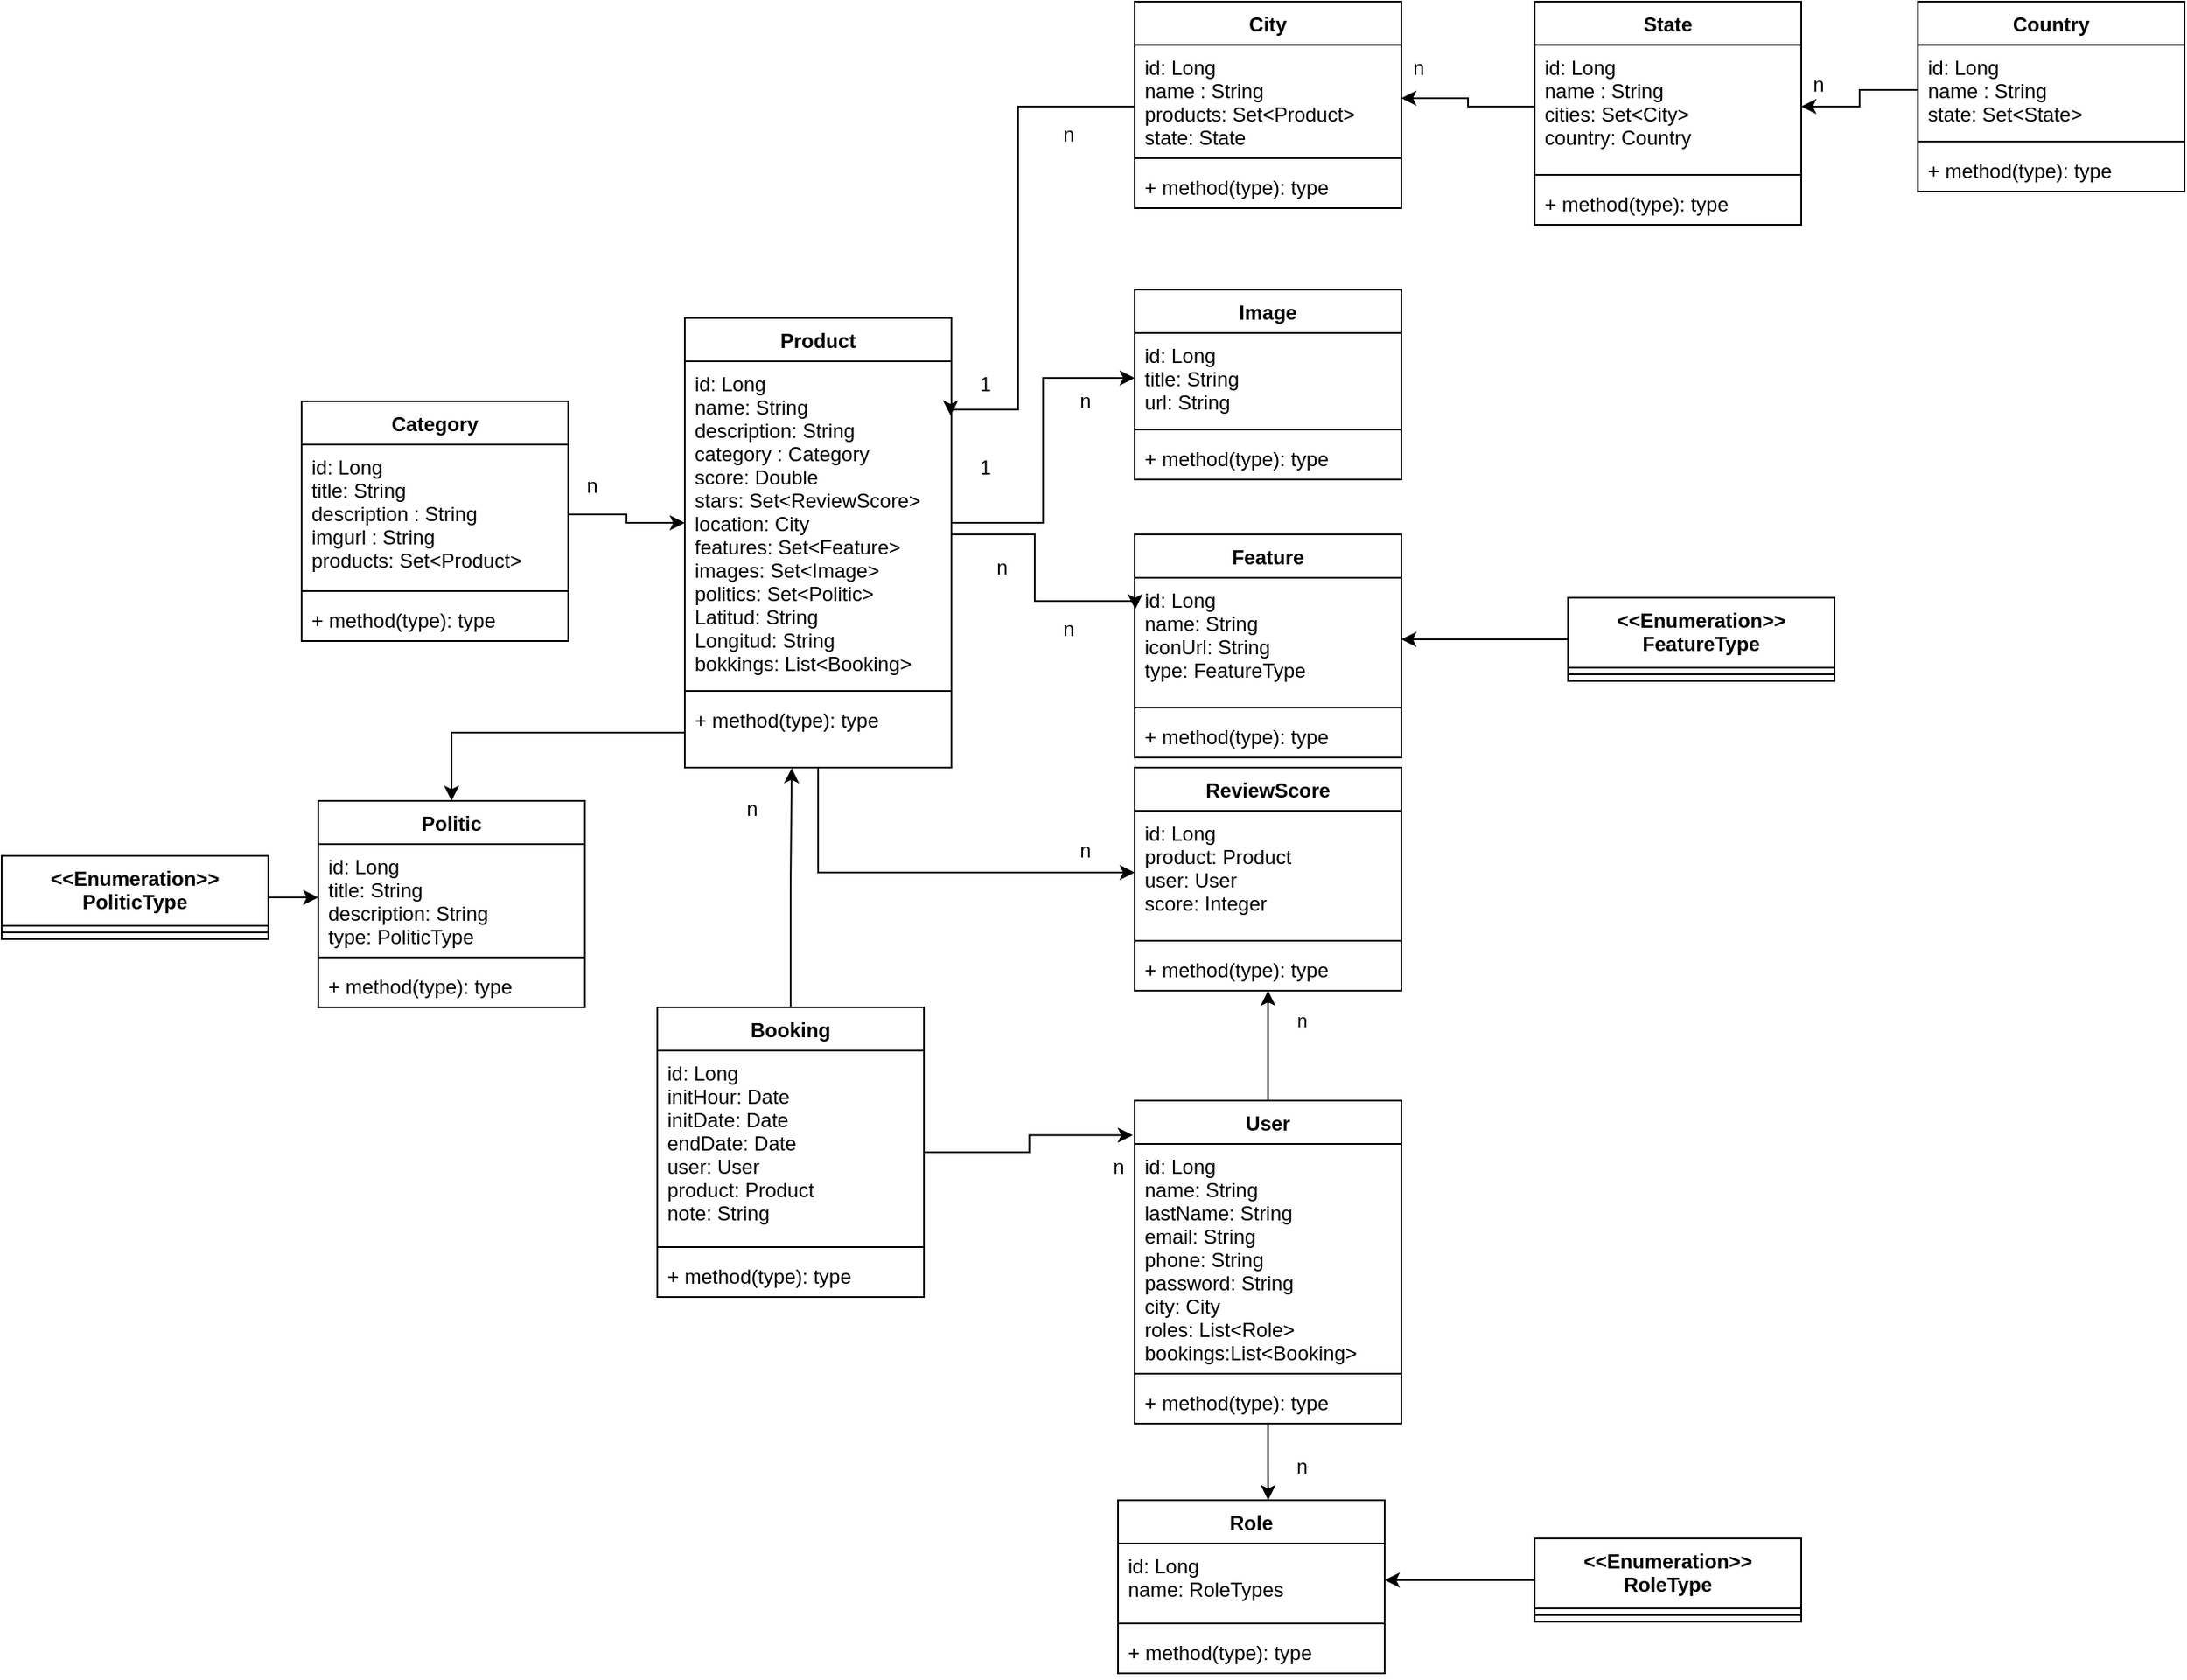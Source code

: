 <mxfile version="20.0.0" type="device"><diagram id="Eh7oTWMGwmw_50pu7CQU" name="Page-1"><mxGraphModel dx="2253" dy="853" grid="1" gridSize="10" guides="1" tooltips="1" connect="1" arrows="1" fold="1" page="1" pageScale="1" pageWidth="827" pageHeight="1169" math="0" shadow="0"><root><mxCell id="0"/><mxCell id="1" parent="0"/><mxCell id="SHOzS-JpF57CrC5VEd05-1" value="Category" style="swimlane;fontStyle=1;align=center;verticalAlign=top;childLayout=stackLayout;horizontal=1;startSize=26;horizontalStack=0;resizeParent=1;resizeParentMax=0;resizeLast=0;collapsible=1;marginBottom=0;" parent="1" vertex="1"><mxGeometry x="40" y="330" width="160" height="144" as="geometry"/></mxCell><mxCell id="SHOzS-JpF57CrC5VEd05-2" value="id: Long&#10;title: String&#10;description : String&#10;imgurl : String&#10;products: Set&lt;Product&gt;" style="text;strokeColor=none;fillColor=none;align=left;verticalAlign=top;spacingLeft=4;spacingRight=4;overflow=hidden;rotatable=0;points=[[0,0.5],[1,0.5]];portConstraint=eastwest;" parent="SHOzS-JpF57CrC5VEd05-1" vertex="1"><mxGeometry y="26" width="160" height="84" as="geometry"/></mxCell><mxCell id="SHOzS-JpF57CrC5VEd05-3" value="" style="line;strokeWidth=1;fillColor=none;align=left;verticalAlign=middle;spacingTop=-1;spacingLeft=3;spacingRight=3;rotatable=0;labelPosition=right;points=[];portConstraint=eastwest;" parent="SHOzS-JpF57CrC5VEd05-1" vertex="1"><mxGeometry y="110" width="160" height="8" as="geometry"/></mxCell><mxCell id="SHOzS-JpF57CrC5VEd05-4" value="+ method(type): type" style="text;strokeColor=none;fillColor=none;align=left;verticalAlign=top;spacingLeft=4;spacingRight=4;overflow=hidden;rotatable=0;points=[[0,0.5],[1,0.5]];portConstraint=eastwest;" parent="SHOzS-JpF57CrC5VEd05-1" vertex="1"><mxGeometry y="118" width="160" height="26" as="geometry"/></mxCell><mxCell id="SHOzS-JpF57CrC5VEd05-39" style="edgeStyle=orthogonalEdgeStyle;rounded=0;orthogonalLoop=1;jettySize=auto;html=1;entryX=0;entryY=0.5;entryDx=0;entryDy=0;" parent="1" source="SHOzS-JpF57CrC5VEd05-5" target="SHOzS-JpF57CrC5VEd05-35" edge="1"><mxGeometry relative="1" as="geometry"/></mxCell><mxCell id="SHOzS-JpF57CrC5VEd05-5" value="Product" style="swimlane;fontStyle=1;align=center;verticalAlign=top;childLayout=stackLayout;horizontal=1;startSize=26;horizontalStack=0;resizeParent=1;resizeParentMax=0;resizeLast=0;collapsible=1;marginBottom=0;" parent="1" vertex="1"><mxGeometry x="270" y="280" width="160" height="270" as="geometry"/></mxCell><mxCell id="SHOzS-JpF57CrC5VEd05-6" value="id: Long&#10;name: String&#10;description: String&#10;category : Category&#10;score: Double&#10;stars: Set&lt;ReviewScore&gt;&#10;location: City&#10;features: Set&lt;Feature&gt;&#10;images: Set&lt;Image&gt;&#10;politics: Set&lt;Politic&gt;&#10;Latitud: String&#10;Longitud: String&#10;bokkings: List&lt;Booking&gt;" style="text;strokeColor=none;fillColor=none;align=left;verticalAlign=top;spacingLeft=4;spacingRight=4;overflow=hidden;rotatable=0;points=[[0,0.5],[1,0.5]];portConstraint=eastwest;labelBackgroundColor=none;" parent="SHOzS-JpF57CrC5VEd05-5" vertex="1"><mxGeometry y="26" width="160" height="194" as="geometry"/></mxCell><mxCell id="SHOzS-JpF57CrC5VEd05-7" value="" style="line;strokeWidth=1;fillColor=none;align=left;verticalAlign=middle;spacingTop=-1;spacingLeft=3;spacingRight=3;rotatable=0;labelPosition=right;points=[];portConstraint=eastwest;" parent="SHOzS-JpF57CrC5VEd05-5" vertex="1"><mxGeometry y="220" width="160" height="8" as="geometry"/></mxCell><mxCell id="SHOzS-JpF57CrC5VEd05-8" value="+ method(type): type" style="text;strokeColor=none;fillColor=none;align=left;verticalAlign=top;spacingLeft=4;spacingRight=4;overflow=hidden;rotatable=0;points=[[0,0.5],[1,0.5]];portConstraint=eastwest;" parent="SHOzS-JpF57CrC5VEd05-5" vertex="1"><mxGeometry y="228" width="160" height="42" as="geometry"/></mxCell><mxCell id="SHOzS-JpF57CrC5VEd05-9" value="Feature" style="swimlane;fontStyle=1;align=center;verticalAlign=top;childLayout=stackLayout;horizontal=1;startSize=26;horizontalStack=0;resizeParent=1;resizeParentMax=0;resizeLast=0;collapsible=1;marginBottom=0;" parent="1" vertex="1"><mxGeometry x="540" y="410" width="160" height="134" as="geometry"/></mxCell><mxCell id="SHOzS-JpF57CrC5VEd05-10" value="id: Long&#10;name: String&#10;iconUrl: String&#10;type: FeatureType" style="text;strokeColor=none;fillColor=none;align=left;verticalAlign=top;spacingLeft=4;spacingRight=4;overflow=hidden;rotatable=0;points=[[0,0.5],[1,0.5]];portConstraint=eastwest;" parent="SHOzS-JpF57CrC5VEd05-9" vertex="1"><mxGeometry y="26" width="160" height="74" as="geometry"/></mxCell><mxCell id="SHOzS-JpF57CrC5VEd05-11" value="" style="line;strokeWidth=1;fillColor=none;align=left;verticalAlign=middle;spacingTop=-1;spacingLeft=3;spacingRight=3;rotatable=0;labelPosition=right;points=[];portConstraint=eastwest;" parent="SHOzS-JpF57CrC5VEd05-9" vertex="1"><mxGeometry y="100" width="160" height="8" as="geometry"/></mxCell><mxCell id="SHOzS-JpF57CrC5VEd05-12" value="+ method(type): type" style="text;strokeColor=none;fillColor=none;align=left;verticalAlign=top;spacingLeft=4;spacingRight=4;overflow=hidden;rotatable=0;points=[[0,0.5],[1,0.5]];portConstraint=eastwest;" parent="SHOzS-JpF57CrC5VEd05-9" vertex="1"><mxGeometry y="108" width="160" height="26" as="geometry"/></mxCell><mxCell id="SHOzS-JpF57CrC5VEd05-13" value="City" style="swimlane;fontStyle=1;align=center;verticalAlign=top;childLayout=stackLayout;horizontal=1;startSize=26;horizontalStack=0;resizeParent=1;resizeParentMax=0;resizeLast=0;collapsible=1;marginBottom=0;" parent="1" vertex="1"><mxGeometry x="540" y="90" width="160" height="124" as="geometry"/></mxCell><mxCell id="SHOzS-JpF57CrC5VEd05-14" value="id: Long&#10;name : String&#10;products: Set&lt;Product&gt;&#10;state: State" style="text;strokeColor=none;fillColor=none;align=left;verticalAlign=top;spacingLeft=4;spacingRight=4;overflow=hidden;rotatable=0;points=[[0,0.5],[1,0.5]];portConstraint=eastwest;" parent="SHOzS-JpF57CrC5VEd05-13" vertex="1"><mxGeometry y="26" width="160" height="64" as="geometry"/></mxCell><mxCell id="SHOzS-JpF57CrC5VEd05-15" value="" style="line;strokeWidth=1;fillColor=none;align=left;verticalAlign=middle;spacingTop=-1;spacingLeft=3;spacingRight=3;rotatable=0;labelPosition=right;points=[];portConstraint=eastwest;" parent="SHOzS-JpF57CrC5VEd05-13" vertex="1"><mxGeometry y="90" width="160" height="8" as="geometry"/></mxCell><mxCell id="SHOzS-JpF57CrC5VEd05-16" value="+ method(type): type" style="text;strokeColor=none;fillColor=none;align=left;verticalAlign=top;spacingLeft=4;spacingRight=4;overflow=hidden;rotatable=0;points=[[0,0.5],[1,0.5]];portConstraint=eastwest;" parent="SHOzS-JpF57CrC5VEd05-13" vertex="1"><mxGeometry y="98" width="160" height="26" as="geometry"/></mxCell><mxCell id="SHOzS-JpF57CrC5VEd05-17" value="Image" style="swimlane;fontStyle=1;align=center;verticalAlign=top;childLayout=stackLayout;horizontal=1;startSize=26;horizontalStack=0;resizeParent=1;resizeParentMax=0;resizeLast=0;collapsible=1;marginBottom=0;" parent="1" vertex="1"><mxGeometry x="540" y="263" width="160" height="114" as="geometry"/></mxCell><mxCell id="SHOzS-JpF57CrC5VEd05-18" value="id: Long&#10;title: String&#10;url: String" style="text;strokeColor=none;fillColor=none;align=left;verticalAlign=top;spacingLeft=4;spacingRight=4;overflow=hidden;rotatable=0;points=[[0,0.5],[1,0.5]];portConstraint=eastwest;" parent="SHOzS-JpF57CrC5VEd05-17" vertex="1"><mxGeometry y="26" width="160" height="54" as="geometry"/></mxCell><mxCell id="SHOzS-JpF57CrC5VEd05-19" value="" style="line;strokeWidth=1;fillColor=none;align=left;verticalAlign=middle;spacingTop=-1;spacingLeft=3;spacingRight=3;rotatable=0;labelPosition=right;points=[];portConstraint=eastwest;" parent="SHOzS-JpF57CrC5VEd05-17" vertex="1"><mxGeometry y="80" width="160" height="8" as="geometry"/></mxCell><mxCell id="SHOzS-JpF57CrC5VEd05-20" value="+ method(type): type" style="text;strokeColor=none;fillColor=none;align=left;verticalAlign=top;spacingLeft=4;spacingRight=4;overflow=hidden;rotatable=0;points=[[0,0.5],[1,0.5]];portConstraint=eastwest;" parent="SHOzS-JpF57CrC5VEd05-17" vertex="1"><mxGeometry y="88" width="160" height="26" as="geometry"/></mxCell><mxCell id="SHOzS-JpF57CrC5VEd05-23" style="edgeStyle=orthogonalEdgeStyle;rounded=0;orthogonalLoop=1;jettySize=auto;html=1;exitX=1;exitY=0.5;exitDx=0;exitDy=0;" parent="1" source="SHOzS-JpF57CrC5VEd05-6" target="SHOzS-JpF57CrC5VEd05-18" edge="1"><mxGeometry relative="1" as="geometry"/></mxCell><mxCell id="SHOzS-JpF57CrC5VEd05-24" style="edgeStyle=orthogonalEdgeStyle;rounded=0;orthogonalLoop=1;jettySize=auto;html=1;exitX=1;exitY=0.5;exitDx=0;exitDy=0;entryX=0.002;entryY=0.256;entryDx=0;entryDy=0;entryPerimeter=0;" parent="1" source="SHOzS-JpF57CrC5VEd05-6" target="SHOzS-JpF57CrC5VEd05-10" edge="1"><mxGeometry relative="1" as="geometry"><Array as="points"><mxPoint x="430" y="410"/><mxPoint x="480" y="410"/><mxPoint x="480" y="450"/></Array></mxGeometry></mxCell><mxCell id="SHOzS-JpF57CrC5VEd05-25" value="n" style="text;html=1;align=center;verticalAlign=middle;resizable=0;points=[];autosize=1;strokeColor=none;fillColor=none;" parent="1" vertex="1"><mxGeometry x="450" y="420" width="20" height="20" as="geometry"/></mxCell><mxCell id="SHOzS-JpF57CrC5VEd05-26" value="n" style="text;html=1;align=center;verticalAlign=middle;resizable=0;points=[];autosize=1;strokeColor=none;fillColor=none;" parent="1" vertex="1"><mxGeometry x="490" y="457" width="20" height="20" as="geometry"/></mxCell><mxCell id="SHOzS-JpF57CrC5VEd05-27" value="n" style="text;html=1;align=center;verticalAlign=middle;resizable=0;points=[];autosize=1;strokeColor=none;fillColor=none;" parent="1" vertex="1"><mxGeometry x="500" y="320" width="20" height="20" as="geometry"/></mxCell><mxCell id="SHOzS-JpF57CrC5VEd05-28" value="1" style="text;html=1;align=center;verticalAlign=middle;resizable=0;points=[];autosize=1;strokeColor=none;fillColor=none;" parent="1" vertex="1"><mxGeometry x="440" y="360" width="20" height="20" as="geometry"/></mxCell><mxCell id="SHOzS-JpF57CrC5VEd05-29" value="n" style="text;html=1;align=center;verticalAlign=middle;resizable=0;points=[];autosize=1;strokeColor=none;fillColor=none;" parent="1" vertex="1"><mxGeometry x="490" y="160" width="20" height="20" as="geometry"/></mxCell><mxCell id="SHOzS-JpF57CrC5VEd05-30" value="1" style="text;html=1;align=center;verticalAlign=middle;resizable=0;points=[];autosize=1;strokeColor=none;fillColor=none;" parent="1" vertex="1"><mxGeometry x="440" y="310" width="20" height="20" as="geometry"/></mxCell><mxCell id="SHOzS-JpF57CrC5VEd05-31" style="edgeStyle=orthogonalEdgeStyle;rounded=0;orthogonalLoop=1;jettySize=auto;html=1;exitX=0;exitY=0.5;exitDx=0;exitDy=0;entryX=0.997;entryY=0.168;entryDx=0;entryDy=0;entryPerimeter=0;" parent="1" source="SHOzS-JpF57CrC5VEd05-14" target="SHOzS-JpF57CrC5VEd05-6" edge="1"><mxGeometry relative="1" as="geometry"><Array as="points"><mxPoint x="470" y="153"/><mxPoint x="470" y="335"/></Array></mxGeometry></mxCell><mxCell id="SHOzS-JpF57CrC5VEd05-32" style="edgeStyle=orthogonalEdgeStyle;rounded=0;orthogonalLoop=1;jettySize=auto;html=1;exitX=1;exitY=0.5;exitDx=0;exitDy=0;entryX=0;entryY=0.5;entryDx=0;entryDy=0;" parent="1" source="SHOzS-JpF57CrC5VEd05-2" target="SHOzS-JpF57CrC5VEd05-6" edge="1"><mxGeometry relative="1" as="geometry"/></mxCell><mxCell id="SHOzS-JpF57CrC5VEd05-33" value="n" style="text;html=1;align=center;verticalAlign=middle;resizable=0;points=[];autosize=1;strokeColor=none;fillColor=none;" parent="1" vertex="1"><mxGeometry x="204" y="371" width="20" height="20" as="geometry"/></mxCell><mxCell id="SHOzS-JpF57CrC5VEd05-34" value="ReviewScore" style="swimlane;fontStyle=1;align=center;verticalAlign=top;childLayout=stackLayout;horizontal=1;startSize=26;horizontalStack=0;resizeParent=1;resizeParentMax=0;resizeLast=0;collapsible=1;marginBottom=0;" parent="1" vertex="1"><mxGeometry x="540" y="550" width="160" height="134" as="geometry"/></mxCell><mxCell id="SHOzS-JpF57CrC5VEd05-35" value="id: Long&#10;product: Product&#10;user: User&#10;score: Integer" style="text;strokeColor=none;fillColor=none;align=left;verticalAlign=top;spacingLeft=4;spacingRight=4;overflow=hidden;rotatable=0;points=[[0,0.5],[1,0.5]];portConstraint=eastwest;" parent="SHOzS-JpF57CrC5VEd05-34" vertex="1"><mxGeometry y="26" width="160" height="74" as="geometry"/></mxCell><mxCell id="SHOzS-JpF57CrC5VEd05-36" value="" style="line;strokeWidth=1;fillColor=none;align=left;verticalAlign=middle;spacingTop=-1;spacingLeft=3;spacingRight=3;rotatable=0;labelPosition=right;points=[];portConstraint=eastwest;" parent="SHOzS-JpF57CrC5VEd05-34" vertex="1"><mxGeometry y="100" width="160" height="8" as="geometry"/></mxCell><mxCell id="SHOzS-JpF57CrC5VEd05-37" value="+ method(type): type" style="text;strokeColor=none;fillColor=none;align=left;verticalAlign=top;spacingLeft=4;spacingRight=4;overflow=hidden;rotatable=0;points=[[0,0.5],[1,0.5]];portConstraint=eastwest;" parent="SHOzS-JpF57CrC5VEd05-34" vertex="1"><mxGeometry y="108" width="160" height="26" as="geometry"/></mxCell><mxCell id="SHOzS-JpF57CrC5VEd05-40" value="n" style="text;html=1;align=center;verticalAlign=middle;resizable=0;points=[];autosize=1;strokeColor=none;fillColor=none;" parent="1" vertex="1"><mxGeometry x="500" y="590" width="20" height="20" as="geometry"/></mxCell><mxCell id="SHOzS-JpF57CrC5VEd05-41" value="Politic" style="swimlane;fontStyle=1;align=center;verticalAlign=top;childLayout=stackLayout;horizontal=1;startSize=26;horizontalStack=0;resizeParent=1;resizeParentMax=0;resizeLast=0;collapsible=1;marginBottom=0;" parent="1" vertex="1"><mxGeometry x="50" y="570" width="160" height="124" as="geometry"/></mxCell><mxCell id="SHOzS-JpF57CrC5VEd05-42" value="id: Long&#10;title: String&#10;description: String&#10;type: PoliticType" style="text;strokeColor=none;fillColor=none;align=left;verticalAlign=top;spacingLeft=4;spacingRight=4;overflow=hidden;rotatable=0;points=[[0,0.5],[1,0.5]];portConstraint=eastwest;" parent="SHOzS-JpF57CrC5VEd05-41" vertex="1"><mxGeometry y="26" width="160" height="64" as="geometry"/></mxCell><mxCell id="SHOzS-JpF57CrC5VEd05-43" value="" style="line;strokeWidth=1;fillColor=none;align=left;verticalAlign=middle;spacingTop=-1;spacingLeft=3;spacingRight=3;rotatable=0;labelPosition=right;points=[];portConstraint=eastwest;" parent="SHOzS-JpF57CrC5VEd05-41" vertex="1"><mxGeometry y="90" width="160" height="8" as="geometry"/></mxCell><mxCell id="SHOzS-JpF57CrC5VEd05-44" value="+ method(type): type" style="text;strokeColor=none;fillColor=none;align=left;verticalAlign=top;spacingLeft=4;spacingRight=4;overflow=hidden;rotatable=0;points=[[0,0.5],[1,0.5]];portConstraint=eastwest;" parent="SHOzS-JpF57CrC5VEd05-41" vertex="1"><mxGeometry y="98" width="160" height="26" as="geometry"/></mxCell><mxCell id="xuoRh4rY96WmwxUQ7iJL-1" style="edgeStyle=orthogonalEdgeStyle;rounded=0;orthogonalLoop=1;jettySize=auto;html=1;" parent="1" source="SHOzS-JpF57CrC5VEd05-8" target="SHOzS-JpF57CrC5VEd05-41" edge="1"><mxGeometry relative="1" as="geometry"/></mxCell><mxCell id="F7x_AawoLTzCY_FTEWTT-17" style="edgeStyle=orthogonalEdgeStyle;rounded=0;orthogonalLoop=1;jettySize=auto;html=1;exitX=0.5;exitY=0;exitDx=0;exitDy=0;entryX=0.5;entryY=1;entryDx=0;entryDy=0;entryPerimeter=0;fontSize=11;" parent="1" source="F7x_AawoLTzCY_FTEWTT-13" target="SHOzS-JpF57CrC5VEd05-37" edge="1"><mxGeometry relative="1" as="geometry"/></mxCell><mxCell id="3SaZDOB6jSDrTj36OohL-20" style="edgeStyle=orthogonalEdgeStyle;rounded=0;orthogonalLoop=1;jettySize=auto;html=1;entryX=0.563;entryY=0;entryDx=0;entryDy=0;entryPerimeter=0;fontFamily=Helvetica;fontSize=12;fontColor=default;" parent="1" source="F7x_AawoLTzCY_FTEWTT-13" target="3SaZDOB6jSDrTj36OohL-1" edge="1"><mxGeometry relative="1" as="geometry"/></mxCell><mxCell id="F7x_AawoLTzCY_FTEWTT-13" value="User" style="swimlane;fontStyle=1;align=center;verticalAlign=top;childLayout=stackLayout;horizontal=1;startSize=26;horizontalStack=0;resizeParent=1;resizeParentMax=0;resizeLast=0;collapsible=1;marginBottom=0;" parent="1" vertex="1"><mxGeometry x="540" y="750" width="160" height="194" as="geometry"/></mxCell><mxCell id="F7x_AawoLTzCY_FTEWTT-14" value="id: Long&#10;name: String&#10;lastName: String&#10;email: String&#10;phone: String&#10;password: String&#10;city: City&#10;roles: List&lt;Role&gt;&#10;bookings:List&lt;Booking&gt;" style="text;strokeColor=none;fillColor=none;align=left;verticalAlign=top;spacingLeft=4;spacingRight=4;overflow=hidden;rotatable=0;points=[[0,0.5],[1,0.5]];portConstraint=eastwest;" parent="F7x_AawoLTzCY_FTEWTT-13" vertex="1"><mxGeometry y="26" width="160" height="134" as="geometry"/></mxCell><mxCell id="F7x_AawoLTzCY_FTEWTT-15" value="" style="line;strokeWidth=1;fillColor=none;align=left;verticalAlign=middle;spacingTop=-1;spacingLeft=3;spacingRight=3;rotatable=0;labelPosition=right;points=[];portConstraint=eastwest;" parent="F7x_AawoLTzCY_FTEWTT-13" vertex="1"><mxGeometry y="160" width="160" height="8" as="geometry"/></mxCell><mxCell id="F7x_AawoLTzCY_FTEWTT-16" value="+ method(type): type" style="text;strokeColor=none;fillColor=none;align=left;verticalAlign=top;spacingLeft=4;spacingRight=4;overflow=hidden;rotatable=0;points=[[0,0.5],[1,0.5]];portConstraint=eastwest;" parent="F7x_AawoLTzCY_FTEWTT-13" vertex="1"><mxGeometry y="168" width="160" height="26" as="geometry"/></mxCell><mxCell id="F7x_AawoLTzCY_FTEWTT-18" value="n" style="text;html=1;align=center;verticalAlign=middle;resizable=0;points=[];autosize=1;strokeColor=none;fillColor=none;fontSize=11;" parent="1" vertex="1"><mxGeometry x="630" y="692" width="20" height="20" as="geometry"/></mxCell><mxCell id="B79FP89-boQoc3I-OoM6-2" value="State" style="swimlane;fontStyle=1;align=center;verticalAlign=top;childLayout=stackLayout;horizontal=1;startSize=26;horizontalStack=0;resizeParent=1;resizeParentMax=0;resizeLast=0;collapsible=1;marginBottom=0;" parent="1" vertex="1"><mxGeometry x="780" y="90" width="160" height="134" as="geometry"/></mxCell><mxCell id="B79FP89-boQoc3I-OoM6-3" value="id: Long&#10;name : String&#10;cities: Set&lt;City&gt;&#10;country: Country&#10;" style="text;strokeColor=none;fillColor=none;align=left;verticalAlign=top;spacingLeft=4;spacingRight=4;overflow=hidden;rotatable=0;points=[[0,0.5],[1,0.5]];portConstraint=eastwest;" parent="B79FP89-boQoc3I-OoM6-2" vertex="1"><mxGeometry y="26" width="160" height="74" as="geometry"/></mxCell><mxCell id="B79FP89-boQoc3I-OoM6-4" value="" style="line;strokeWidth=1;fillColor=none;align=left;verticalAlign=middle;spacingTop=-1;spacingLeft=3;spacingRight=3;rotatable=0;labelPosition=right;points=[];portConstraint=eastwest;" parent="B79FP89-boQoc3I-OoM6-2" vertex="1"><mxGeometry y="100" width="160" height="8" as="geometry"/></mxCell><mxCell id="B79FP89-boQoc3I-OoM6-5" value="+ method(type): type" style="text;strokeColor=none;fillColor=none;align=left;verticalAlign=top;spacingLeft=4;spacingRight=4;overflow=hidden;rotatable=0;points=[[0,0.5],[1,0.5]];portConstraint=eastwest;" parent="B79FP89-boQoc3I-OoM6-2" vertex="1"><mxGeometry y="108" width="160" height="26" as="geometry"/></mxCell><mxCell id="B79FP89-boQoc3I-OoM6-6" value="Country" style="swimlane;fontStyle=1;align=center;verticalAlign=top;childLayout=stackLayout;horizontal=1;startSize=26;horizontalStack=0;resizeParent=1;resizeParentMax=0;resizeLast=0;collapsible=1;marginBottom=0;" parent="1" vertex="1"><mxGeometry x="1010" y="90" width="160" height="114" as="geometry"/></mxCell><mxCell id="B79FP89-boQoc3I-OoM6-7" value="id: Long&#10;name : String&#10;state: Set&lt;State&gt;" style="text;strokeColor=none;fillColor=none;align=left;verticalAlign=top;spacingLeft=4;spacingRight=4;overflow=hidden;rotatable=0;points=[[0,0.5],[1,0.5]];portConstraint=eastwest;" parent="B79FP89-boQoc3I-OoM6-6" vertex="1"><mxGeometry y="26" width="160" height="54" as="geometry"/></mxCell><mxCell id="B79FP89-boQoc3I-OoM6-8" value="" style="line;strokeWidth=1;fillColor=none;align=left;verticalAlign=middle;spacingTop=-1;spacingLeft=3;spacingRight=3;rotatable=0;labelPosition=right;points=[];portConstraint=eastwest;" parent="B79FP89-boQoc3I-OoM6-6" vertex="1"><mxGeometry y="80" width="160" height="8" as="geometry"/></mxCell><mxCell id="B79FP89-boQoc3I-OoM6-9" value="+ method(type): type" style="text;strokeColor=none;fillColor=none;align=left;verticalAlign=top;spacingLeft=4;spacingRight=4;overflow=hidden;rotatable=0;points=[[0,0.5],[1,0.5]];portConstraint=eastwest;" parent="B79FP89-boQoc3I-OoM6-6" vertex="1"><mxGeometry y="88" width="160" height="26" as="geometry"/></mxCell><mxCell id="B79FP89-boQoc3I-OoM6-11" style="edgeStyle=orthogonalEdgeStyle;rounded=0;orthogonalLoop=1;jettySize=auto;html=1;exitX=0;exitY=0.5;exitDx=0;exitDy=0;entryX=1;entryY=0.5;entryDx=0;entryDy=0;" parent="1" source="B79FP89-boQoc3I-OoM6-3" target="SHOzS-JpF57CrC5VEd05-14" edge="1"><mxGeometry relative="1" as="geometry"/></mxCell><mxCell id="B79FP89-boQoc3I-OoM6-12" value="n" style="text;html=1;align=center;verticalAlign=middle;resizable=0;points=[];autosize=1;strokeColor=none;fillColor=none;" parent="1" vertex="1"><mxGeometry x="700" y="120" width="20" height="20" as="geometry"/></mxCell><mxCell id="B79FP89-boQoc3I-OoM6-13" style="edgeStyle=orthogonalEdgeStyle;rounded=0;orthogonalLoop=1;jettySize=auto;html=1;exitX=0;exitY=0.5;exitDx=0;exitDy=0;" parent="1" source="B79FP89-boQoc3I-OoM6-7" target="B79FP89-boQoc3I-OoM6-3" edge="1"><mxGeometry relative="1" as="geometry"/></mxCell><mxCell id="B79FP89-boQoc3I-OoM6-14" value="n" style="text;html=1;align=center;verticalAlign=middle;resizable=0;points=[];autosize=1;strokeColor=none;fillColor=none;" parent="1" vertex="1"><mxGeometry x="940" y="130" width="20" height="20" as="geometry"/></mxCell><mxCell id="3SaZDOB6jSDrTj36OohL-1" value="Role" style="swimlane;fontStyle=1;align=center;verticalAlign=top;childLayout=stackLayout;horizontal=1;startSize=26;horizontalStack=0;resizeParent=1;resizeParentMax=0;resizeLast=0;collapsible=1;marginBottom=0;" parent="1" vertex="1"><mxGeometry x="530" y="990" width="160" height="104" as="geometry"/></mxCell><mxCell id="3SaZDOB6jSDrTj36OohL-2" value="id: Long&#10;name: RoleTypes" style="text;strokeColor=none;fillColor=none;align=left;verticalAlign=top;spacingLeft=4;spacingRight=4;overflow=hidden;rotatable=0;points=[[0,0.5],[1,0.5]];portConstraint=eastwest;" parent="3SaZDOB6jSDrTj36OohL-1" vertex="1"><mxGeometry y="26" width="160" height="44" as="geometry"/></mxCell><mxCell id="3SaZDOB6jSDrTj36OohL-3" value="" style="line;strokeWidth=1;fillColor=none;align=left;verticalAlign=middle;spacingTop=-1;spacingLeft=3;spacingRight=3;rotatable=0;labelPosition=right;points=[];portConstraint=eastwest;" parent="3SaZDOB6jSDrTj36OohL-1" vertex="1"><mxGeometry y="70" width="160" height="8" as="geometry"/></mxCell><mxCell id="3SaZDOB6jSDrTj36OohL-4" value="+ method(type): type" style="text;strokeColor=none;fillColor=none;align=left;verticalAlign=top;spacingLeft=4;spacingRight=4;overflow=hidden;rotatable=0;points=[[0,0.5],[1,0.5]];portConstraint=eastwest;" parent="3SaZDOB6jSDrTj36OohL-1" vertex="1"><mxGeometry y="78" width="160" height="26" as="geometry"/></mxCell><mxCell id="3SaZDOB6jSDrTj36OohL-9" style="edgeStyle=orthogonalEdgeStyle;rounded=0;orthogonalLoop=1;jettySize=auto;html=1;" parent="1" source="3SaZDOB6jSDrTj36OohL-5" target="SHOzS-JpF57CrC5VEd05-42" edge="1"><mxGeometry relative="1" as="geometry"/></mxCell><mxCell id="3SaZDOB6jSDrTj36OohL-5" value="&lt;&lt;Enumeration&gt;&gt;&#10;PoliticType" style="swimlane;fontStyle=1;align=center;verticalAlign=top;childLayout=stackLayout;horizontal=1;startSize=42;horizontalStack=0;resizeParent=1;resizeParentMax=0;resizeLast=0;collapsible=1;marginBottom=0;" parent="1" vertex="1"><mxGeometry x="-140" y="603" width="160" height="50" as="geometry"/></mxCell><mxCell id="3SaZDOB6jSDrTj36OohL-7" value="" style="line;strokeWidth=1;fillColor=none;align=left;verticalAlign=middle;spacingTop=-1;spacingLeft=3;spacingRight=3;rotatable=0;labelPosition=right;points=[];portConstraint=eastwest;" parent="3SaZDOB6jSDrTj36OohL-5" vertex="1"><mxGeometry y="42" width="160" height="8" as="geometry"/></mxCell><mxCell id="3SaZDOB6jSDrTj36OohL-12" style="edgeStyle=orthogonalEdgeStyle;rounded=0;orthogonalLoop=1;jettySize=auto;html=1;" parent="1" source="3SaZDOB6jSDrTj36OohL-10" target="SHOzS-JpF57CrC5VEd05-10" edge="1"><mxGeometry relative="1" as="geometry"/></mxCell><mxCell id="3SaZDOB6jSDrTj36OohL-10" value="&lt;&lt;Enumeration&gt;&gt;&#10;FeatureType" style="swimlane;fontStyle=1;align=center;verticalAlign=top;childLayout=stackLayout;horizontal=1;startSize=42;horizontalStack=0;resizeParent=1;resizeParentMax=0;resizeLast=0;collapsible=1;marginBottom=0;" parent="1" vertex="1"><mxGeometry x="800" y="448" width="160" height="50" as="geometry"/></mxCell><mxCell id="3SaZDOB6jSDrTj36OohL-11" value="" style="line;strokeWidth=1;fillColor=none;align=left;verticalAlign=middle;spacingTop=-1;spacingLeft=3;spacingRight=3;rotatable=0;labelPosition=right;points=[];portConstraint=eastwest;" parent="3SaZDOB6jSDrTj36OohL-10" vertex="1"><mxGeometry y="42" width="160" height="8" as="geometry"/></mxCell><mxCell id="3SaZDOB6jSDrTj36OohL-14" value="n" style="text;html=1;align=center;verticalAlign=middle;resizable=0;points=[];autosize=1;strokeColor=none;fillColor=none;" parent="1" vertex="1"><mxGeometry x="630" y="960" width="20" height="20" as="geometry"/></mxCell><mxCell id="3SaZDOB6jSDrTj36OohL-21" style="edgeStyle=orthogonalEdgeStyle;rounded=0;orthogonalLoop=1;jettySize=auto;html=1;fontFamily=Helvetica;fontSize=12;fontColor=default;entryX=0.401;entryY=1.008;entryDx=0;entryDy=0;entryPerimeter=0;" parent="1" source="3SaZDOB6jSDrTj36OohL-16" target="SHOzS-JpF57CrC5VEd05-8" edge="1"><mxGeometry relative="1" as="geometry"><mxPoint x="334" y="570" as="targetPoint"/></mxGeometry></mxCell><mxCell id="3SaZDOB6jSDrTj36OohL-22" style="edgeStyle=orthogonalEdgeStyle;rounded=0;orthogonalLoop=1;jettySize=auto;html=1;entryX=-0.007;entryY=-0.039;entryDx=0;entryDy=0;entryPerimeter=0;fontFamily=Helvetica;fontSize=12;fontColor=default;" parent="1" source="3SaZDOB6jSDrTj36OohL-16" target="F7x_AawoLTzCY_FTEWTT-14" edge="1"><mxGeometry relative="1" as="geometry"/></mxCell><mxCell id="3SaZDOB6jSDrTj36OohL-16" value="Booking" style="swimlane;fontStyle=1;align=center;verticalAlign=top;childLayout=stackLayout;horizontal=1;startSize=26;horizontalStack=0;resizeParent=1;resizeParentMax=0;resizeLast=0;collapsible=1;marginBottom=0;" parent="1" vertex="1"><mxGeometry x="253.5" y="694" width="160" height="174" as="geometry"/></mxCell><mxCell id="3SaZDOB6jSDrTj36OohL-17" value="id: Long&#10;initHour: Date&#10;initDate: Date&#10;endDate: Date&#10;user: User&#10;product: Product&#10;note: String" style="text;strokeColor=none;fillColor=none;align=left;verticalAlign=top;spacingLeft=4;spacingRight=4;overflow=hidden;rotatable=0;points=[[0,0.5],[1,0.5]];portConstraint=eastwest;" parent="3SaZDOB6jSDrTj36OohL-16" vertex="1"><mxGeometry y="26" width="160" height="114" as="geometry"/></mxCell><mxCell id="3SaZDOB6jSDrTj36OohL-18" value="" style="line;strokeWidth=1;fillColor=none;align=left;verticalAlign=middle;spacingTop=-1;spacingLeft=3;spacingRight=3;rotatable=0;labelPosition=right;points=[];portConstraint=eastwest;" parent="3SaZDOB6jSDrTj36OohL-16" vertex="1"><mxGeometry y="140" width="160" height="8" as="geometry"/></mxCell><mxCell id="3SaZDOB6jSDrTj36OohL-19" value="+ method(type): type" style="text;strokeColor=none;fillColor=none;align=left;verticalAlign=top;spacingLeft=4;spacingRight=4;overflow=hidden;rotatable=0;points=[[0,0.5],[1,0.5]];portConstraint=eastwest;" parent="3SaZDOB6jSDrTj36OohL-16" vertex="1"><mxGeometry y="148" width="160" height="26" as="geometry"/></mxCell><mxCell id="3SaZDOB6jSDrTj36OohL-23" value="n" style="text;html=1;align=center;verticalAlign=middle;resizable=0;points=[];autosize=1;strokeColor=none;fillColor=none;fontSize=12;fontFamily=Helvetica;fontColor=default;" parent="1" vertex="1"><mxGeometry x="300" y="565" width="20" height="20" as="geometry"/></mxCell><mxCell id="3SaZDOB6jSDrTj36OohL-24" value="n" style="text;html=1;align=center;verticalAlign=middle;resizable=0;points=[];autosize=1;strokeColor=none;fillColor=none;fontSize=12;fontFamily=Helvetica;fontColor=default;" parent="1" vertex="1"><mxGeometry x="520" y="780" width="20" height="20" as="geometry"/></mxCell><mxCell id="oWHpJKbV12jhSk9lpl1L-3" style="edgeStyle=orthogonalEdgeStyle;rounded=0;orthogonalLoop=1;jettySize=auto;html=1;" edge="1" parent="1" source="oWHpJKbV12jhSk9lpl1L-1" target="3SaZDOB6jSDrTj36OohL-2"><mxGeometry relative="1" as="geometry"/></mxCell><mxCell id="oWHpJKbV12jhSk9lpl1L-1" value="&lt;&lt;Enumeration&gt;&gt;&#10;RoleType" style="swimlane;fontStyle=1;align=center;verticalAlign=top;childLayout=stackLayout;horizontal=1;startSize=42;horizontalStack=0;resizeParent=1;resizeParentMax=0;resizeLast=0;collapsible=1;marginBottom=0;" vertex="1" parent="1"><mxGeometry x="780" y="1013" width="160" height="50" as="geometry"/></mxCell><mxCell id="oWHpJKbV12jhSk9lpl1L-2" value="" style="line;strokeWidth=1;fillColor=none;align=left;verticalAlign=middle;spacingTop=-1;spacingLeft=3;spacingRight=3;rotatable=0;labelPosition=right;points=[];portConstraint=eastwest;" vertex="1" parent="oWHpJKbV12jhSk9lpl1L-1"><mxGeometry y="42" width="160" height="8" as="geometry"/></mxCell></root></mxGraphModel></diagram></mxfile>